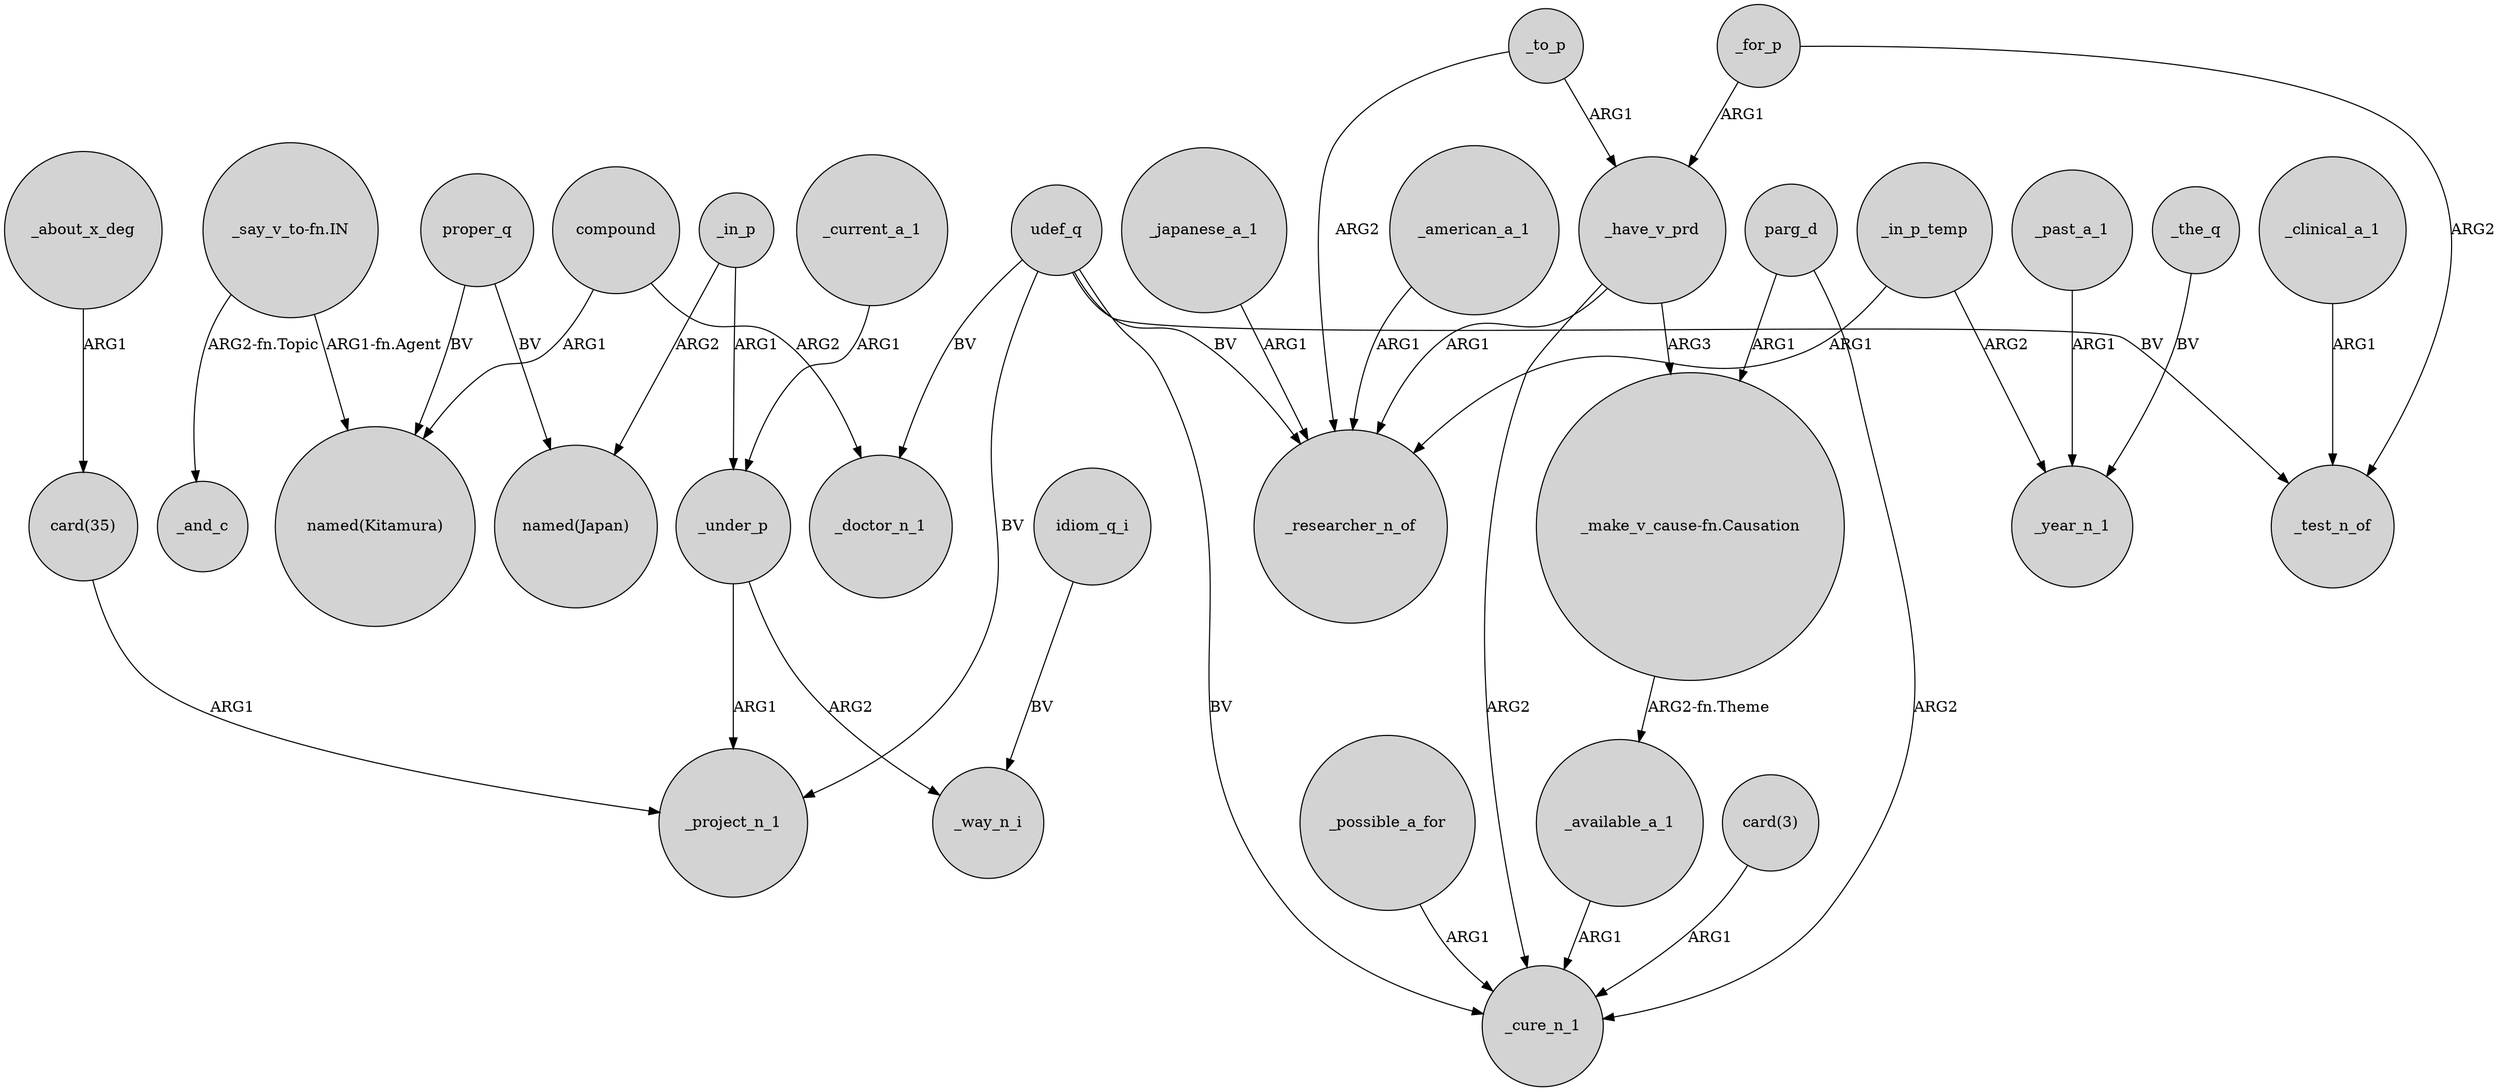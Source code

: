 digraph {
	node [shape=circle style=filled]
	_in_p -> _under_p [label=ARG1]
	compound -> _doctor_n_1 [label=ARG2]
	_have_v_prd -> _cure_n_1 [label=ARG2]
	"_make_v_cause-fn.Causation" -> _available_a_1 [label="ARG2-fn.Theme"]
	compound -> "named(Kitamura)" [label=ARG1]
	_possible_a_for -> _cure_n_1 [label=ARG1]
	_to_p -> _researcher_n_of [label=ARG2]
	proper_q -> "named(Kitamura)" [label=BV]
	udef_q -> _cure_n_1 [label=BV]
	_about_x_deg -> "card(35)" [label=ARG1]
	_for_p -> _have_v_prd [label=ARG1]
	udef_q -> _project_n_1 [label=BV]
	_have_v_prd -> "_make_v_cause-fn.Causation" [label=ARG3]
	parg_d -> "_make_v_cause-fn.Causation" [label=ARG1]
	_in_p_temp -> _researcher_n_of [label=ARG1]
	udef_q -> _test_n_of [label=BV]
	"card(35)" -> _project_n_1 [label=ARG1]
	udef_q -> _doctor_n_1 [label=BV]
	proper_q -> "named(Japan)" [label=BV]
	_past_a_1 -> _year_n_1 [label=ARG1]
	_in_p_temp -> _year_n_1 [label=ARG2]
	_have_v_prd -> _researcher_n_of [label=ARG1]
	"card(3)" -> _cure_n_1 [label=ARG1]
	_under_p -> _project_n_1 [label=ARG1]
	udef_q -> _researcher_n_of [label=BV]
	_american_a_1 -> _researcher_n_of [label=ARG1]
	"_say_v_to-fn.IN" -> _and_c [label="ARG2-fn.Topic"]
	"_say_v_to-fn.IN" -> "named(Kitamura)" [label="ARG1-fn.Agent"]
	_available_a_1 -> _cure_n_1 [label=ARG1]
	_the_q -> _year_n_1 [label=BV]
	parg_d -> _cure_n_1 [label=ARG2]
	_to_p -> _have_v_prd [label=ARG1]
	_under_p -> _way_n_i [label=ARG2]
	idiom_q_i -> _way_n_i [label=BV]
	_japanese_a_1 -> _researcher_n_of [label=ARG1]
	_for_p -> _test_n_of [label=ARG2]
	_current_a_1 -> _under_p [label=ARG1]
	_in_p -> "named(Japan)" [label=ARG2]
	_clinical_a_1 -> _test_n_of [label=ARG1]
}
